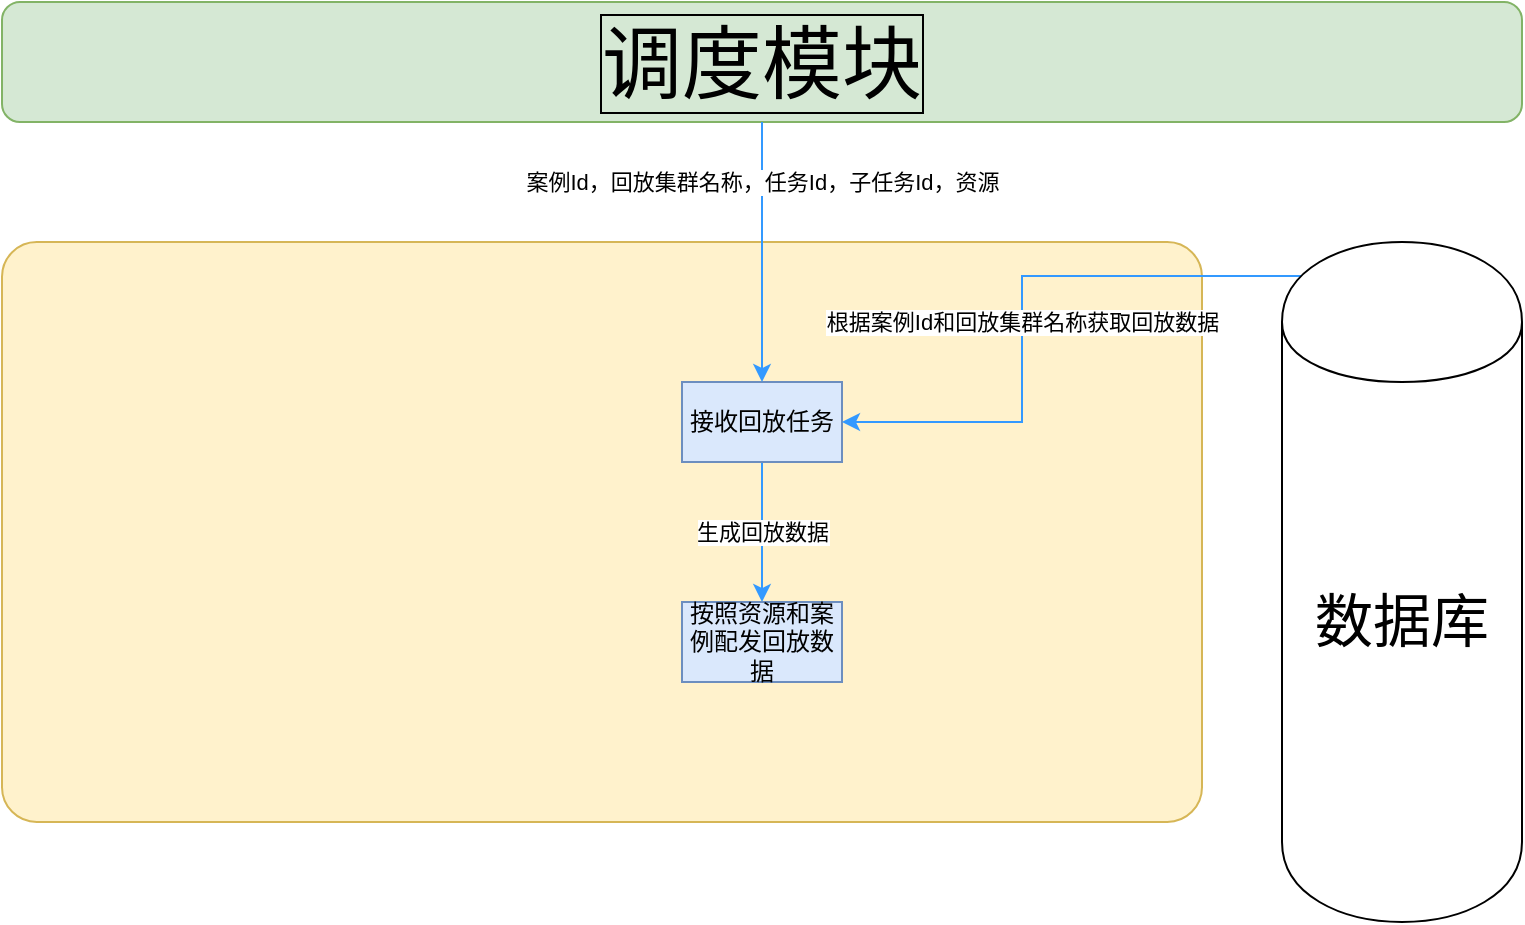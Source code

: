 <mxfile version="13.1.1" type="github">
  <diagram id="FHwsPi52-iGYYfow2UL_" name="第 1 页">
    <mxGraphModel dx="1422" dy="803" grid="1" gridSize="10" guides="1" tooltips="1" connect="1" arrows="1" fold="1" page="1" pageScale="1" pageWidth="827" pageHeight="1169" math="0" shadow="0">
      <root>
        <mxCell id="0" />
        <mxCell id="1" parent="0" />
        <mxCell id="BbFtHbFlIP-2srXZAtYg-1" value="调度模块" style="rounded=1;whiteSpace=wrap;html=1;fillColor=#d5e8d4;strokeColor=#82b366;fontColor=#000000;fontSize=40;labelBorderColor=#000000;" vertex="1" parent="1">
          <mxGeometry x="40" y="40" width="760" height="60" as="geometry" />
        </mxCell>
        <mxCell id="BbFtHbFlIP-2srXZAtYg-2" value="" style="rounded=1;whiteSpace=wrap;html=1;fillColor=#fff2cc;strokeColor=#d6b656;arcSize=6;" vertex="1" parent="1">
          <mxGeometry x="40" y="160" width="600" height="290" as="geometry" />
        </mxCell>
        <mxCell id="BbFtHbFlIP-2srXZAtYg-8" value="生成回放数据" style="edgeStyle=orthogonalEdgeStyle;rounded=0;orthogonalLoop=1;jettySize=auto;html=1;exitX=0.5;exitY=1;exitDx=0;exitDy=0;entryX=0.5;entryY=0;entryDx=0;entryDy=0;strokeColor=#3399FF;fontSize=11;fontColor=#000000;" edge="1" parent="1" source="BbFtHbFlIP-2srXZAtYg-3" target="BbFtHbFlIP-2srXZAtYg-4">
          <mxGeometry relative="1" as="geometry">
            <Array as="points">
              <mxPoint x="420" y="310" />
              <mxPoint x="420" y="310" />
            </Array>
          </mxGeometry>
        </mxCell>
        <mxCell id="BbFtHbFlIP-2srXZAtYg-3" value="接收回放任务" style="rounded=0;whiteSpace=wrap;html=1;fillColor=#dae8fc;strokeColor=#6c8ebf;" vertex="1" parent="1">
          <mxGeometry x="380" y="230" width="80" height="40" as="geometry" />
        </mxCell>
        <mxCell id="BbFtHbFlIP-2srXZAtYg-4" value="按照资源和案例配发回放数据" style="rounded=0;whiteSpace=wrap;html=1;fillColor=#dae8fc;strokeColor=#6c8ebf;" vertex="1" parent="1">
          <mxGeometry x="380" y="340" width="80" height="40" as="geometry" />
        </mxCell>
        <mxCell id="BbFtHbFlIP-2srXZAtYg-5" value="案例Id，回放集群名称，任务Id，子任务Id，资源" style="edgeStyle=orthogonalEdgeStyle;rounded=0;orthogonalLoop=1;jettySize=auto;html=1;exitX=0.5;exitY=1;exitDx=0;exitDy=0;entryX=0.5;entryY=0;entryDx=0;entryDy=0;strokeColor=#3399FF;" edge="1" parent="1" source="BbFtHbFlIP-2srXZAtYg-1" target="BbFtHbFlIP-2srXZAtYg-3">
          <mxGeometry x="-0.538" relative="1" as="geometry">
            <mxPoint as="offset" />
          </mxGeometry>
        </mxCell>
        <mxCell id="BbFtHbFlIP-2srXZAtYg-7" value="根据案例Id和回放集群名称获取回放数据" style="edgeStyle=orthogonalEdgeStyle;rounded=0;orthogonalLoop=1;jettySize=auto;html=1;exitX=0.15;exitY=0.05;exitDx=0;exitDy=0;exitPerimeter=0;entryX=1;entryY=0.5;entryDx=0;entryDy=0;strokeColor=#3399FF;fontSize=11;fontColor=#000000;" edge="1" parent="1" source="BbFtHbFlIP-2srXZAtYg-6" target="BbFtHbFlIP-2srXZAtYg-3">
          <mxGeometry x="-0.048" y="23" relative="1" as="geometry">
            <Array as="points">
              <mxPoint x="550" y="177" />
              <mxPoint x="550" y="250" />
            </Array>
            <mxPoint x="-23" y="23" as="offset" />
          </mxGeometry>
        </mxCell>
        <mxCell id="BbFtHbFlIP-2srXZAtYg-6" value="数据库" style="shape=cylinder;whiteSpace=wrap;html=1;boundedLbl=1;backgroundOutline=1;fontSize=29;fontColor=#000000;" vertex="1" parent="1">
          <mxGeometry x="680" y="160" width="120" height="340" as="geometry" />
        </mxCell>
      </root>
    </mxGraphModel>
  </diagram>
</mxfile>
